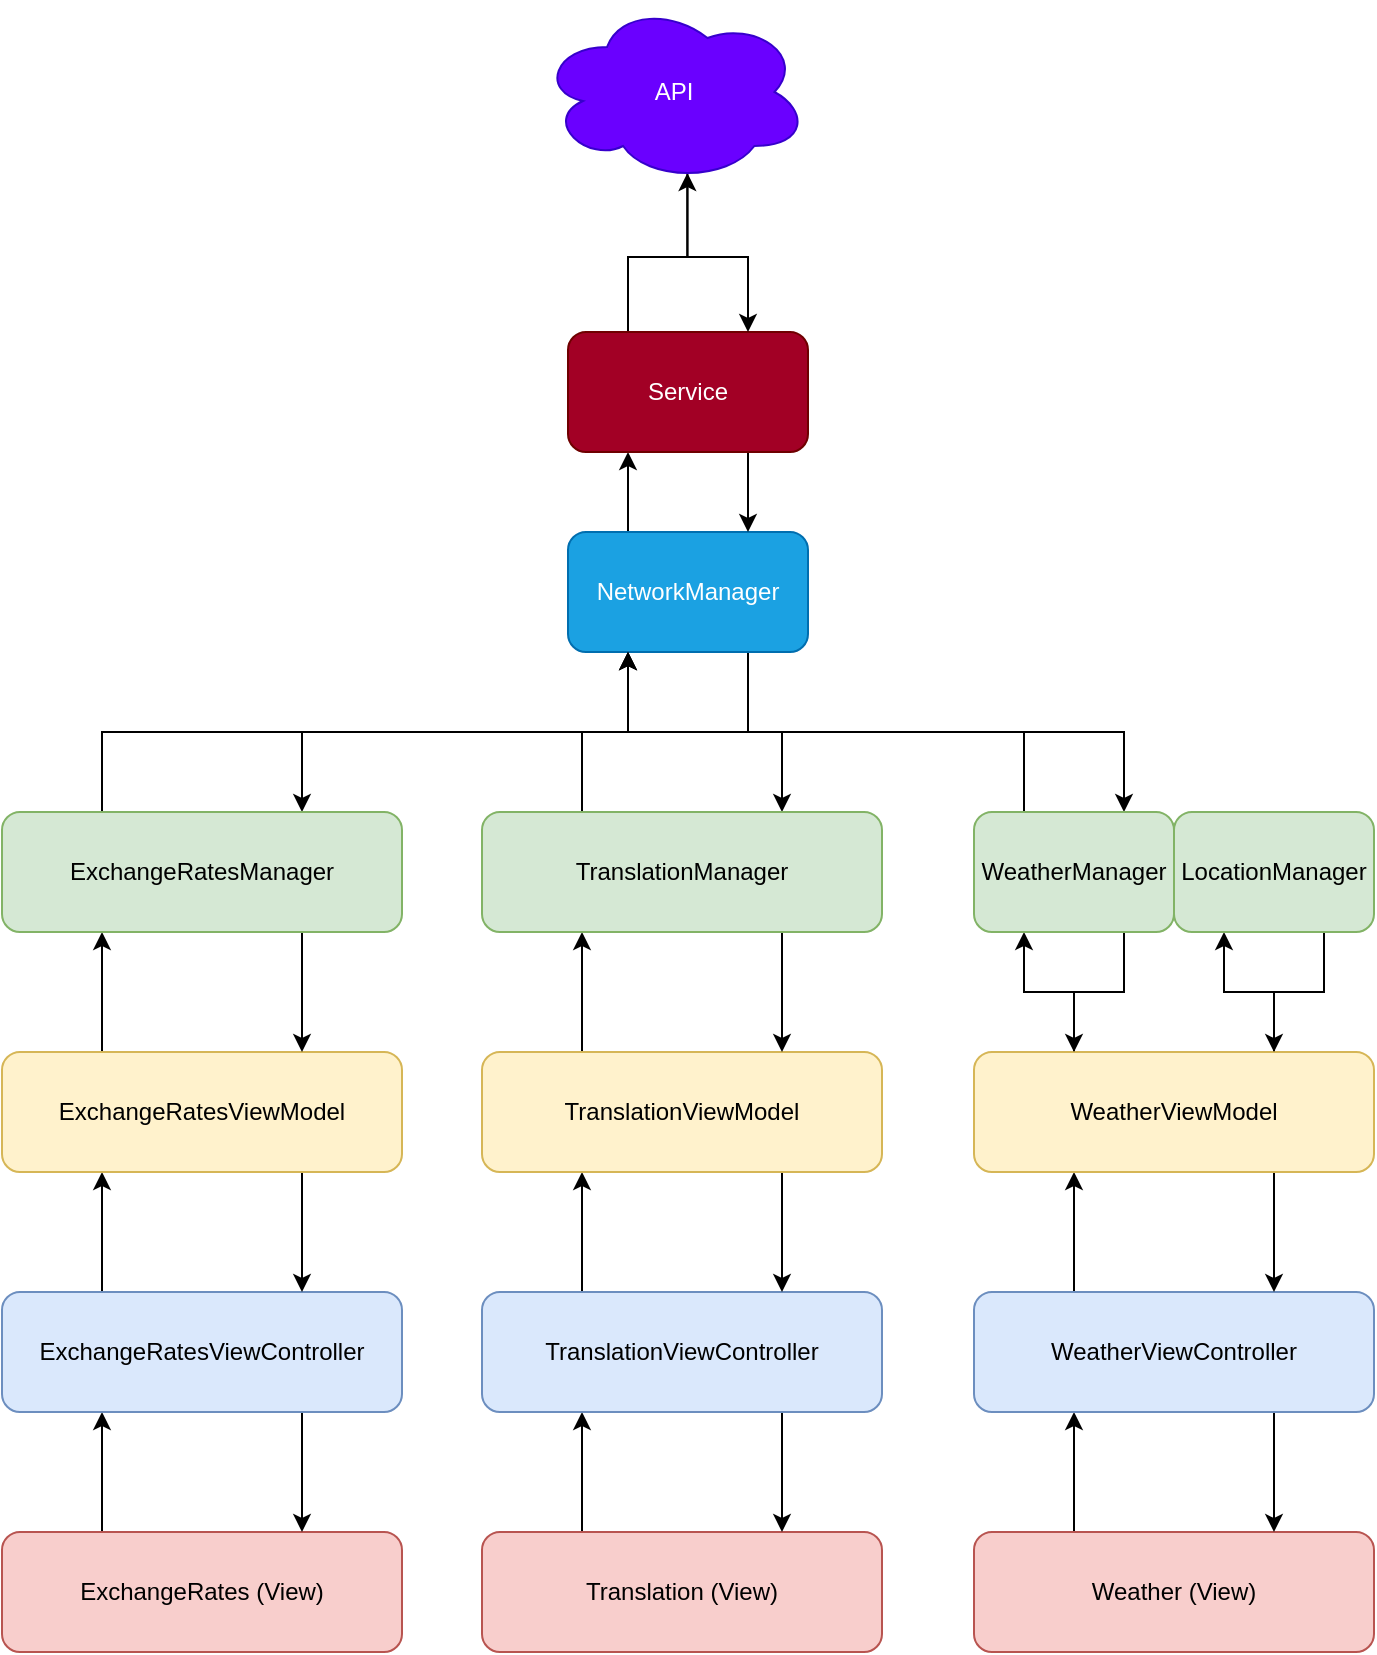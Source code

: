 <mxfile version="16.5.1" type="device"><diagram id="Gatlywzz6sh44TKTujpg" name="Structure MVC"><mxGraphModel dx="1327" dy="852" grid="1" gridSize="10" guides="1" tooltips="1" connect="1" arrows="1" fold="1" page="1" pageScale="1" pageWidth="827" pageHeight="1169" math="0" shadow="0"><root><mxCell id="0"/><mxCell id="1" parent="0"/><mxCell id="iPNvYQa5yhUveV-NLj1F-30" style="edgeStyle=orthogonalEdgeStyle;rounded=0;orthogonalLoop=1;jettySize=auto;html=1;exitX=0.75;exitY=1;exitDx=0;exitDy=0;entryX=0.75;entryY=0;entryDx=0;entryDy=0;" edge="1" parent="1" source="iPNvYQa5yhUveV-NLj1F-1" target="iPNvYQa5yhUveV-NLj1F-12"><mxGeometry relative="1" as="geometry"/></mxCell><mxCell id="iPNvYQa5yhUveV-NLj1F-32" style="edgeStyle=orthogonalEdgeStyle;rounded=0;orthogonalLoop=1;jettySize=auto;html=1;exitX=0.75;exitY=1;exitDx=0;exitDy=0;entryX=0.75;entryY=0;entryDx=0;entryDy=0;" edge="1" parent="1" source="iPNvYQa5yhUveV-NLj1F-1" target="iPNvYQa5yhUveV-NLj1F-13"><mxGeometry relative="1" as="geometry"/></mxCell><mxCell id="iPNvYQa5yhUveV-NLj1F-34" style="edgeStyle=orthogonalEdgeStyle;rounded=0;orthogonalLoop=1;jettySize=auto;html=1;exitX=0.75;exitY=1;exitDx=0;exitDy=0;entryX=0.75;entryY=0;entryDx=0;entryDy=0;" edge="1" parent="1" source="iPNvYQa5yhUveV-NLj1F-1" target="iPNvYQa5yhUveV-NLj1F-14"><mxGeometry relative="1" as="geometry"/></mxCell><mxCell id="iPNvYQa5yhUveV-NLj1F-45" style="edgeStyle=orthogonalEdgeStyle;rounded=0;orthogonalLoop=1;jettySize=auto;html=1;exitX=0.25;exitY=0;exitDx=0;exitDy=0;entryX=0.25;entryY=1;entryDx=0;entryDy=0;" edge="1" parent="1" source="iPNvYQa5yhUveV-NLj1F-1" target="iPNvYQa5yhUveV-NLj1F-2"><mxGeometry relative="1" as="geometry"/></mxCell><mxCell id="iPNvYQa5yhUveV-NLj1F-1" value="NetworkManager" style="rounded=1;whiteSpace=wrap;html=1;fillColor=#1ba1e2;fontColor=#ffffff;strokeColor=#006EAF;" vertex="1" parent="1"><mxGeometry x="354" y="355" width="120" height="60" as="geometry"/></mxCell><mxCell id="iPNvYQa5yhUveV-NLj1F-46" style="edgeStyle=orthogonalEdgeStyle;rounded=0;orthogonalLoop=1;jettySize=auto;html=1;exitX=0.75;exitY=1;exitDx=0;exitDy=0;entryX=0.75;entryY=0;entryDx=0;entryDy=0;" edge="1" parent="1" source="iPNvYQa5yhUveV-NLj1F-2" target="iPNvYQa5yhUveV-NLj1F-1"><mxGeometry relative="1" as="geometry"/></mxCell><mxCell id="iPNvYQa5yhUveV-NLj1F-48" style="edgeStyle=orthogonalEdgeStyle;rounded=0;orthogonalLoop=1;jettySize=auto;html=1;exitX=0.25;exitY=0;exitDx=0;exitDy=0;entryX=0.55;entryY=0.95;entryDx=0;entryDy=0;entryPerimeter=0;" edge="1" parent="1" source="iPNvYQa5yhUveV-NLj1F-2" target="iPNvYQa5yhUveV-NLj1F-47"><mxGeometry relative="1" as="geometry"/></mxCell><mxCell id="iPNvYQa5yhUveV-NLj1F-2" value="Service" style="rounded=1;whiteSpace=wrap;html=1;fillColor=#a20025;fontColor=#ffffff;strokeColor=#6F0000;" vertex="1" parent="1"><mxGeometry x="354" y="255" width="120" height="60" as="geometry"/></mxCell><mxCell id="iPNvYQa5yhUveV-NLj1F-19" style="edgeStyle=orthogonalEdgeStyle;rounded=0;orthogonalLoop=1;jettySize=auto;html=1;exitX=0.25;exitY=0;exitDx=0;exitDy=0;entryX=0.25;entryY=1;entryDx=0;entryDy=0;" edge="1" parent="1" source="iPNvYQa5yhUveV-NLj1F-3" target="iPNvYQa5yhUveV-NLj1F-4"><mxGeometry relative="1" as="geometry"/></mxCell><mxCell id="iPNvYQa5yhUveV-NLj1F-3" value="ExchangeRates (View)" style="rounded=1;whiteSpace=wrap;html=1;fillColor=#f8cecc;strokeColor=#b85450;" vertex="1" parent="1"><mxGeometry x="71" y="855" width="200" height="60" as="geometry"/></mxCell><mxCell id="iPNvYQa5yhUveV-NLj1F-18" style="edgeStyle=orthogonalEdgeStyle;rounded=0;orthogonalLoop=1;jettySize=auto;html=1;exitX=0.25;exitY=0;exitDx=0;exitDy=0;entryX=0.25;entryY=1;entryDx=0;entryDy=0;" edge="1" parent="1" source="iPNvYQa5yhUveV-NLj1F-4" target="iPNvYQa5yhUveV-NLj1F-5"><mxGeometry relative="1" as="geometry"/></mxCell><mxCell id="iPNvYQa5yhUveV-NLj1F-21" style="edgeStyle=orthogonalEdgeStyle;rounded=0;orthogonalLoop=1;jettySize=auto;html=1;exitX=0.75;exitY=1;exitDx=0;exitDy=0;entryX=0.75;entryY=0;entryDx=0;entryDy=0;" edge="1" parent="1" source="iPNvYQa5yhUveV-NLj1F-4" target="iPNvYQa5yhUveV-NLj1F-3"><mxGeometry relative="1" as="geometry"/></mxCell><mxCell id="iPNvYQa5yhUveV-NLj1F-4" value="ExchangeRatesViewController" style="rounded=1;whiteSpace=wrap;html=1;fillColor=#dae8fc;strokeColor=#6c8ebf;" vertex="1" parent="1"><mxGeometry x="71" y="735" width="200" height="60" as="geometry"/></mxCell><mxCell id="iPNvYQa5yhUveV-NLj1F-16" style="edgeStyle=orthogonalEdgeStyle;rounded=0;orthogonalLoop=1;jettySize=auto;html=1;exitX=0.25;exitY=0;exitDx=0;exitDy=0;entryX=0.25;entryY=1;entryDx=0;entryDy=0;" edge="1" parent="1" source="iPNvYQa5yhUveV-NLj1F-5" target="iPNvYQa5yhUveV-NLj1F-12"><mxGeometry relative="1" as="geometry"/></mxCell><mxCell id="iPNvYQa5yhUveV-NLj1F-20" style="edgeStyle=orthogonalEdgeStyle;rounded=0;orthogonalLoop=1;jettySize=auto;html=1;exitX=0.75;exitY=1;exitDx=0;exitDy=0;entryX=0.75;entryY=0;entryDx=0;entryDy=0;" edge="1" parent="1" source="iPNvYQa5yhUveV-NLj1F-5" target="iPNvYQa5yhUveV-NLj1F-4"><mxGeometry relative="1" as="geometry"/></mxCell><mxCell id="iPNvYQa5yhUveV-NLj1F-5" value="ExchangeRatesViewModel" style="rounded=1;whiteSpace=wrap;html=1;fillColor=#fff2cc;strokeColor=#d6b656;" vertex="1" parent="1"><mxGeometry x="71" y="615" width="200" height="60" as="geometry"/></mxCell><mxCell id="iPNvYQa5yhUveV-NLj1F-22" style="edgeStyle=orthogonalEdgeStyle;rounded=0;orthogonalLoop=1;jettySize=auto;html=1;exitX=0.25;exitY=0;exitDx=0;exitDy=0;entryX=0.25;entryY=1;entryDx=0;entryDy=0;" edge="1" parent="1" source="iPNvYQa5yhUveV-NLj1F-6" target="iPNvYQa5yhUveV-NLj1F-7"><mxGeometry relative="1" as="geometry"/></mxCell><mxCell id="iPNvYQa5yhUveV-NLj1F-6" value="Translation (View)" style="rounded=1;whiteSpace=wrap;html=1;fillColor=#f8cecc;strokeColor=#b85450;" vertex="1" parent="1"><mxGeometry x="311" y="855" width="200" height="60" as="geometry"/></mxCell><mxCell id="iPNvYQa5yhUveV-NLj1F-23" style="edgeStyle=orthogonalEdgeStyle;rounded=0;orthogonalLoop=1;jettySize=auto;html=1;exitX=0.25;exitY=0;exitDx=0;exitDy=0;entryX=0.25;entryY=1;entryDx=0;entryDy=0;" edge="1" parent="1" source="iPNvYQa5yhUveV-NLj1F-7" target="iPNvYQa5yhUveV-NLj1F-8"><mxGeometry relative="1" as="geometry"/></mxCell><mxCell id="iPNvYQa5yhUveV-NLj1F-27" style="edgeStyle=orthogonalEdgeStyle;rounded=0;orthogonalLoop=1;jettySize=auto;html=1;exitX=0.75;exitY=1;exitDx=0;exitDy=0;entryX=0.75;entryY=0;entryDx=0;entryDy=0;" edge="1" parent="1" source="iPNvYQa5yhUveV-NLj1F-7" target="iPNvYQa5yhUveV-NLj1F-6"><mxGeometry relative="1" as="geometry"/></mxCell><mxCell id="iPNvYQa5yhUveV-NLj1F-7" value="TranslationViewController" style="rounded=1;whiteSpace=wrap;html=1;fillColor=#dae8fc;strokeColor=#6c8ebf;" vertex="1" parent="1"><mxGeometry x="311" y="735" width="200" height="60" as="geometry"/></mxCell><mxCell id="iPNvYQa5yhUveV-NLj1F-24" style="edgeStyle=orthogonalEdgeStyle;rounded=0;orthogonalLoop=1;jettySize=auto;html=1;exitX=0.25;exitY=0;exitDx=0;exitDy=0;entryX=0.25;entryY=1;entryDx=0;entryDy=0;" edge="1" parent="1" source="iPNvYQa5yhUveV-NLj1F-8" target="iPNvYQa5yhUveV-NLj1F-13"><mxGeometry relative="1" as="geometry"><mxPoint x="361" y="565" as="targetPoint"/></mxGeometry></mxCell><mxCell id="iPNvYQa5yhUveV-NLj1F-26" style="edgeStyle=orthogonalEdgeStyle;rounded=0;orthogonalLoop=1;jettySize=auto;html=1;exitX=0.75;exitY=1;exitDx=0;exitDy=0;entryX=0.75;entryY=0;entryDx=0;entryDy=0;" edge="1" parent="1" source="iPNvYQa5yhUveV-NLj1F-8" target="iPNvYQa5yhUveV-NLj1F-7"><mxGeometry relative="1" as="geometry"/></mxCell><mxCell id="iPNvYQa5yhUveV-NLj1F-8" value="TranslationViewModel" style="rounded=1;whiteSpace=wrap;html=1;fillColor=#fff2cc;strokeColor=#d6b656;" vertex="1" parent="1"><mxGeometry x="311" y="615" width="200" height="60" as="geometry"/></mxCell><mxCell id="iPNvYQa5yhUveV-NLj1F-42" style="edgeStyle=orthogonalEdgeStyle;rounded=0;orthogonalLoop=1;jettySize=auto;html=1;exitX=0.25;exitY=0;exitDx=0;exitDy=0;entryX=0.25;entryY=1;entryDx=0;entryDy=0;" edge="1" parent="1" source="iPNvYQa5yhUveV-NLj1F-9" target="iPNvYQa5yhUveV-NLj1F-10"><mxGeometry relative="1" as="geometry"/></mxCell><mxCell id="iPNvYQa5yhUveV-NLj1F-9" value="Weather (View)" style="rounded=1;whiteSpace=wrap;html=1;fillColor=#f8cecc;strokeColor=#b85450;" vertex="1" parent="1"><mxGeometry x="557" y="855" width="200" height="60" as="geometry"/></mxCell><mxCell id="iPNvYQa5yhUveV-NLj1F-41" style="edgeStyle=orthogonalEdgeStyle;rounded=0;orthogonalLoop=1;jettySize=auto;html=1;exitX=0.25;exitY=0;exitDx=0;exitDy=0;entryX=0.25;entryY=1;entryDx=0;entryDy=0;" edge="1" parent="1" source="iPNvYQa5yhUveV-NLj1F-10" target="iPNvYQa5yhUveV-NLj1F-11"><mxGeometry relative="1" as="geometry"/></mxCell><mxCell id="iPNvYQa5yhUveV-NLj1F-44" style="edgeStyle=orthogonalEdgeStyle;rounded=0;orthogonalLoop=1;jettySize=auto;html=1;exitX=0.75;exitY=1;exitDx=0;exitDy=0;entryX=0.75;entryY=0;entryDx=0;entryDy=0;" edge="1" parent="1" source="iPNvYQa5yhUveV-NLj1F-10" target="iPNvYQa5yhUveV-NLj1F-9"><mxGeometry relative="1" as="geometry"/></mxCell><mxCell id="iPNvYQa5yhUveV-NLj1F-10" value="WeatherViewController" style="rounded=1;whiteSpace=wrap;html=1;fillColor=#dae8fc;strokeColor=#6c8ebf;" vertex="1" parent="1"><mxGeometry x="557" y="735" width="200" height="60" as="geometry"/></mxCell><mxCell id="iPNvYQa5yhUveV-NLj1F-37" style="edgeStyle=orthogonalEdgeStyle;rounded=0;orthogonalLoop=1;jettySize=auto;html=1;exitX=0.25;exitY=0;exitDx=0;exitDy=0;entryX=0.25;entryY=1;entryDx=0;entryDy=0;" edge="1" parent="1" source="iPNvYQa5yhUveV-NLj1F-11" target="iPNvYQa5yhUveV-NLj1F-14"><mxGeometry relative="1" as="geometry"/></mxCell><mxCell id="iPNvYQa5yhUveV-NLj1F-40" style="edgeStyle=orthogonalEdgeStyle;rounded=0;orthogonalLoop=1;jettySize=auto;html=1;exitX=0.75;exitY=0;exitDx=0;exitDy=0;entryX=0.25;entryY=1;entryDx=0;entryDy=0;" edge="1" parent="1" source="iPNvYQa5yhUveV-NLj1F-11" target="iPNvYQa5yhUveV-NLj1F-15"><mxGeometry relative="1" as="geometry"/></mxCell><mxCell id="iPNvYQa5yhUveV-NLj1F-43" style="edgeStyle=orthogonalEdgeStyle;rounded=0;orthogonalLoop=1;jettySize=auto;html=1;exitX=0.75;exitY=1;exitDx=0;exitDy=0;entryX=0.75;entryY=0;entryDx=0;entryDy=0;" edge="1" parent="1" source="iPNvYQa5yhUveV-NLj1F-11" target="iPNvYQa5yhUveV-NLj1F-10"><mxGeometry relative="1" as="geometry"/></mxCell><mxCell id="iPNvYQa5yhUveV-NLj1F-11" value="WeatherViewModel" style="rounded=1;whiteSpace=wrap;html=1;fillColor=#fff2cc;strokeColor=#d6b656;" vertex="1" parent="1"><mxGeometry x="557" y="615" width="200" height="60" as="geometry"/></mxCell><mxCell id="iPNvYQa5yhUveV-NLj1F-17" style="edgeStyle=orthogonalEdgeStyle;rounded=0;orthogonalLoop=1;jettySize=auto;html=1;exitX=0.75;exitY=1;exitDx=0;exitDy=0;entryX=0.75;entryY=0;entryDx=0;entryDy=0;" edge="1" parent="1" source="iPNvYQa5yhUveV-NLj1F-12" target="iPNvYQa5yhUveV-NLj1F-5"><mxGeometry relative="1" as="geometry"/></mxCell><mxCell id="iPNvYQa5yhUveV-NLj1F-28" style="edgeStyle=orthogonalEdgeStyle;rounded=0;orthogonalLoop=1;jettySize=auto;html=1;exitX=0.25;exitY=0;exitDx=0;exitDy=0;entryX=0.25;entryY=1;entryDx=0;entryDy=0;" edge="1" parent="1" source="iPNvYQa5yhUveV-NLj1F-12" target="iPNvYQa5yhUveV-NLj1F-1"><mxGeometry relative="1" as="geometry"/></mxCell><mxCell id="iPNvYQa5yhUveV-NLj1F-12" value="ExchangeRatesManager" style="rounded=1;whiteSpace=wrap;html=1;labelBackgroundColor=none;fillColor=#d5e8d4;strokeColor=#82b366;" vertex="1" parent="1"><mxGeometry x="71" y="495" width="200" height="60" as="geometry"/></mxCell><mxCell id="iPNvYQa5yhUveV-NLj1F-25" style="edgeStyle=orthogonalEdgeStyle;rounded=0;orthogonalLoop=1;jettySize=auto;html=1;exitX=0.75;exitY=1;exitDx=0;exitDy=0;entryX=0.75;entryY=0;entryDx=0;entryDy=0;" edge="1" parent="1" source="iPNvYQa5yhUveV-NLj1F-13" target="iPNvYQa5yhUveV-NLj1F-8"><mxGeometry relative="1" as="geometry"/></mxCell><mxCell id="iPNvYQa5yhUveV-NLj1F-31" style="edgeStyle=orthogonalEdgeStyle;rounded=0;orthogonalLoop=1;jettySize=auto;html=1;exitX=0.25;exitY=0;exitDx=0;exitDy=0;entryX=0.25;entryY=1;entryDx=0;entryDy=0;" edge="1" parent="1" source="iPNvYQa5yhUveV-NLj1F-13" target="iPNvYQa5yhUveV-NLj1F-1"><mxGeometry relative="1" as="geometry"/></mxCell><mxCell id="iPNvYQa5yhUveV-NLj1F-13" value="TranslationManager" style="rounded=1;whiteSpace=wrap;html=1;labelBackgroundColor=none;labelBorderColor=none;fillColor=#d5e8d4;strokeColor=#82b366;" vertex="1" parent="1"><mxGeometry x="311" y="495" width="200" height="60" as="geometry"/></mxCell><mxCell id="iPNvYQa5yhUveV-NLj1F-33" style="edgeStyle=orthogonalEdgeStyle;rounded=0;orthogonalLoop=1;jettySize=auto;html=1;exitX=0.25;exitY=0;exitDx=0;exitDy=0;entryX=0.25;entryY=1;entryDx=0;entryDy=0;" edge="1" parent="1" source="iPNvYQa5yhUveV-NLj1F-14" target="iPNvYQa5yhUveV-NLj1F-1"><mxGeometry relative="1" as="geometry"/></mxCell><mxCell id="iPNvYQa5yhUveV-NLj1F-38" style="edgeStyle=orthogonalEdgeStyle;rounded=0;orthogonalLoop=1;jettySize=auto;html=1;exitX=0.75;exitY=1;exitDx=0;exitDy=0;entryX=0.25;entryY=0;entryDx=0;entryDy=0;" edge="1" parent="1" source="iPNvYQa5yhUveV-NLj1F-14" target="iPNvYQa5yhUveV-NLj1F-11"><mxGeometry relative="1" as="geometry"><mxPoint x="632" y="605" as="targetPoint"/></mxGeometry></mxCell><mxCell id="iPNvYQa5yhUveV-NLj1F-14" value="WeatherManager" style="rounded=1;whiteSpace=wrap;html=1;labelBackgroundColor=none;fillColor=#d5e8d4;strokeColor=#82b366;" vertex="1" parent="1"><mxGeometry x="557" y="495" width="100" height="60" as="geometry"/></mxCell><mxCell id="iPNvYQa5yhUveV-NLj1F-39" style="edgeStyle=orthogonalEdgeStyle;rounded=0;orthogonalLoop=1;jettySize=auto;html=1;exitX=0.75;exitY=1;exitDx=0;exitDy=0;entryX=0.75;entryY=0;entryDx=0;entryDy=0;" edge="1" parent="1" source="iPNvYQa5yhUveV-NLj1F-15" target="iPNvYQa5yhUveV-NLj1F-11"><mxGeometry relative="1" as="geometry"/></mxCell><mxCell id="iPNvYQa5yhUveV-NLj1F-15" value="LocationManager" style="rounded=1;whiteSpace=wrap;html=1;labelBackgroundColor=none;fillColor=#d5e8d4;strokeColor=#82b366;" vertex="1" parent="1"><mxGeometry x="657" y="495" width="100" height="60" as="geometry"/></mxCell><mxCell id="iPNvYQa5yhUveV-NLj1F-49" style="edgeStyle=orthogonalEdgeStyle;rounded=0;orthogonalLoop=1;jettySize=auto;html=1;exitX=0.55;exitY=0.95;exitDx=0;exitDy=0;exitPerimeter=0;entryX=0.75;entryY=0;entryDx=0;entryDy=0;" edge="1" parent="1" source="iPNvYQa5yhUveV-NLj1F-47" target="iPNvYQa5yhUveV-NLj1F-2"><mxGeometry relative="1" as="geometry"/></mxCell><mxCell id="iPNvYQa5yhUveV-NLj1F-47" value="API" style="ellipse;shape=cloud;whiteSpace=wrap;html=1;labelBackgroundColor=none;labelBorderColor=none;fillColor=#6a00ff;fontColor=#ffffff;strokeColor=#3700CC;" vertex="1" parent="1"><mxGeometry x="340" y="90" width="134" height="90" as="geometry"/></mxCell></root></mxGraphModel></diagram></mxfile>
